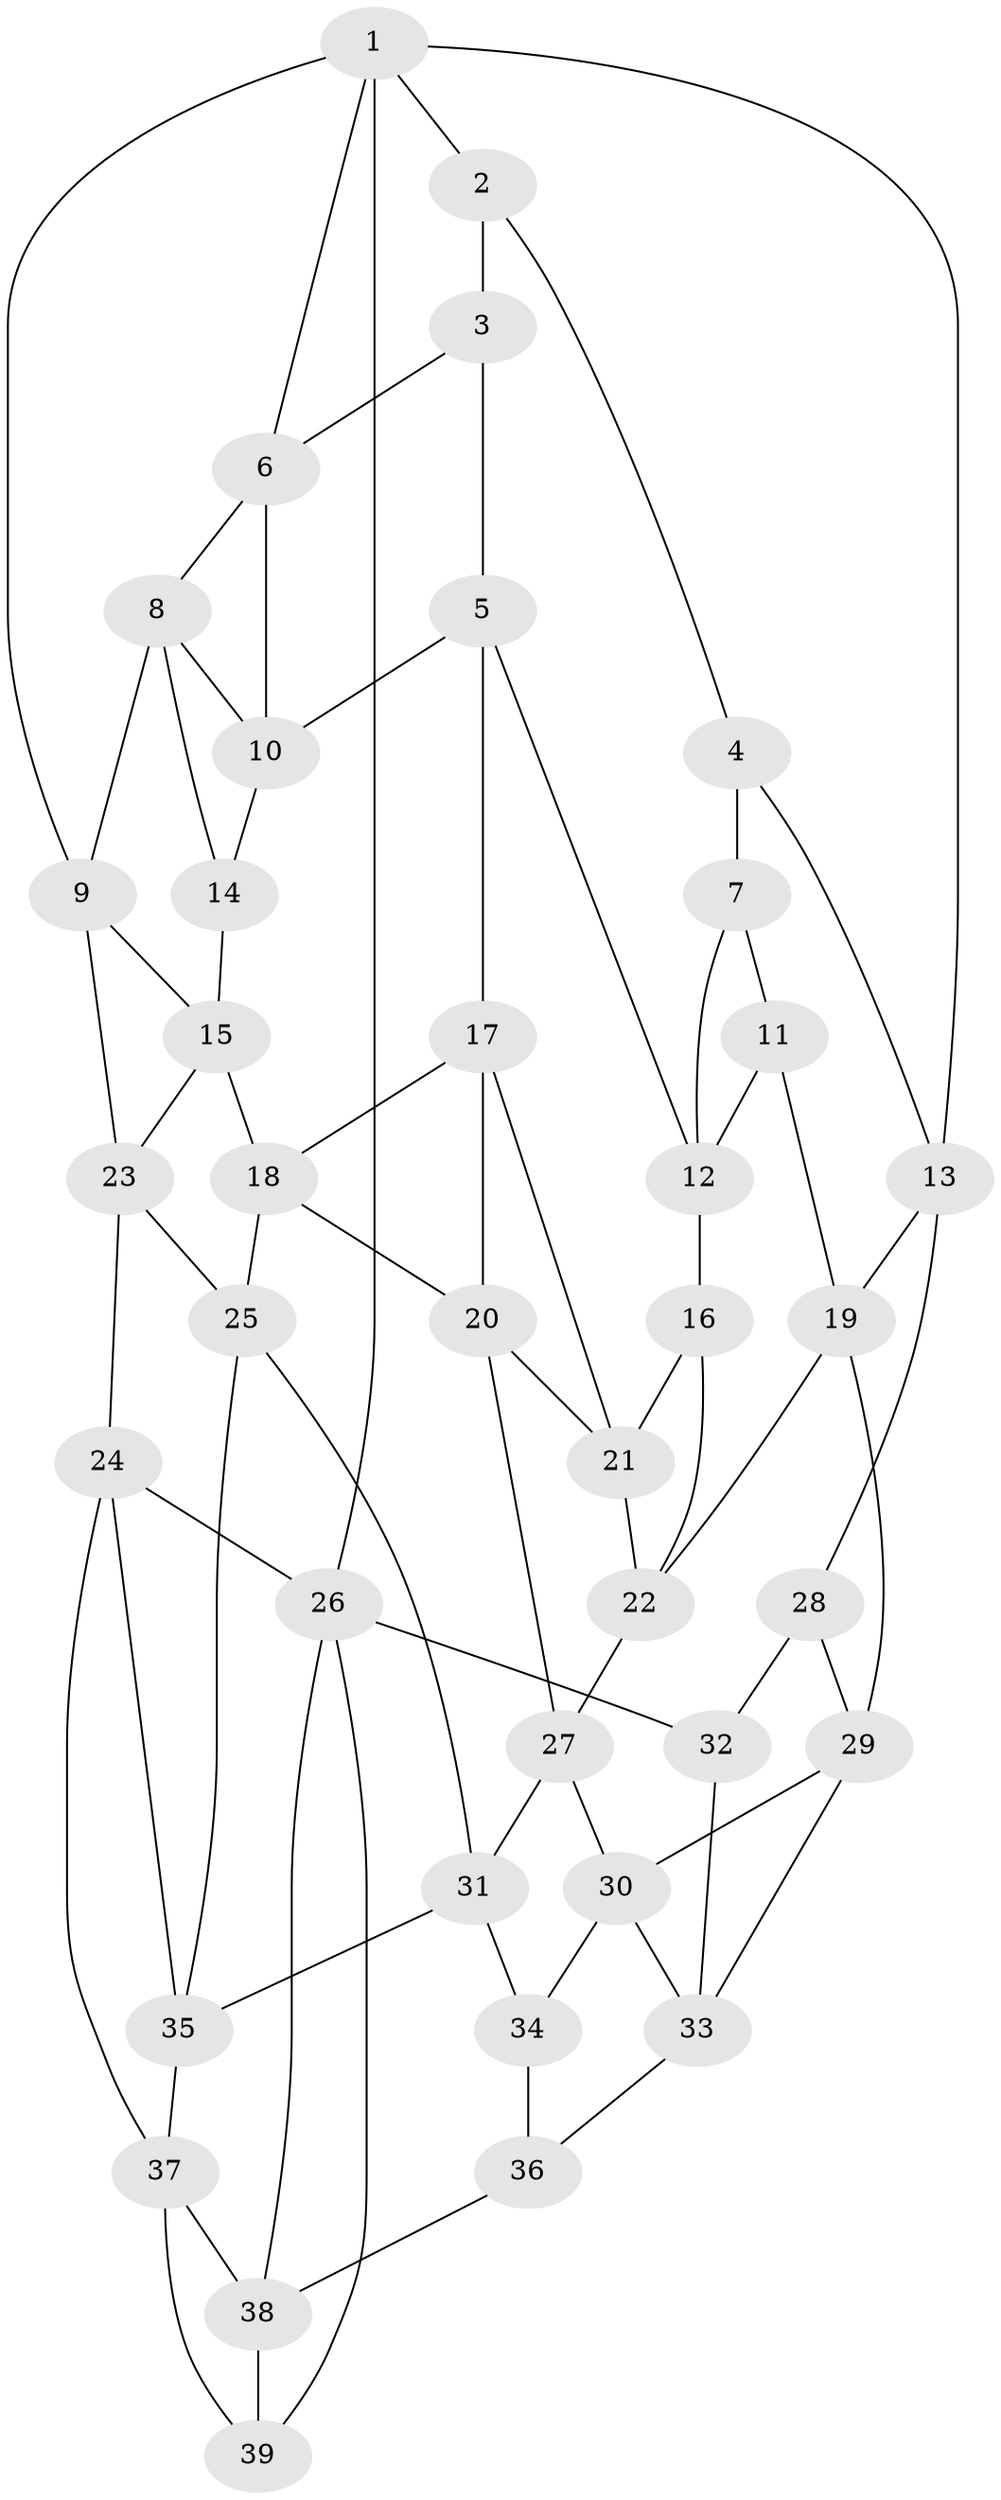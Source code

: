 // original degree distribution, {3: 0.02702702702702703, 5: 0.5405405405405406, 4: 0.22972972972972974, 6: 0.20270270270270271}
// Generated by graph-tools (version 1.1) at 2025/51/03/09/25 03:51:01]
// undirected, 39 vertices, 73 edges
graph export_dot {
graph [start="1"]
  node [color=gray90,style=filled];
  1;
  2;
  3;
  4;
  5;
  6;
  7;
  8;
  9;
  10;
  11;
  12;
  13;
  14;
  15;
  16;
  17;
  18;
  19;
  20;
  21;
  22;
  23;
  24;
  25;
  26;
  27;
  28;
  29;
  30;
  31;
  32;
  33;
  34;
  35;
  36;
  37;
  38;
  39;
  1 -- 2 [weight=1.0];
  1 -- 6 [weight=1.0];
  1 -- 9 [weight=1.0];
  1 -- 13 [weight=1.0];
  1 -- 26 [weight=2.0];
  2 -- 3 [weight=1.0];
  2 -- 4 [weight=1.0];
  3 -- 5 [weight=1.0];
  3 -- 6 [weight=1.0];
  4 -- 7 [weight=2.0];
  4 -- 13 [weight=1.0];
  5 -- 10 [weight=1.0];
  5 -- 12 [weight=1.0];
  5 -- 17 [weight=1.0];
  6 -- 8 [weight=1.0];
  6 -- 10 [weight=1.0];
  7 -- 11 [weight=1.0];
  7 -- 12 [weight=1.0];
  8 -- 9 [weight=1.0];
  8 -- 10 [weight=1.0];
  8 -- 14 [weight=1.0];
  9 -- 15 [weight=1.0];
  9 -- 23 [weight=1.0];
  10 -- 14 [weight=1.0];
  11 -- 12 [weight=1.0];
  11 -- 19 [weight=1.0];
  12 -- 16 [weight=1.0];
  13 -- 19 [weight=1.0];
  13 -- 28 [weight=1.0];
  14 -- 15 [weight=1.0];
  15 -- 18 [weight=1.0];
  15 -- 23 [weight=1.0];
  16 -- 21 [weight=1.0];
  16 -- 22 [weight=1.0];
  17 -- 18 [weight=1.0];
  17 -- 20 [weight=1.0];
  17 -- 21 [weight=1.0];
  18 -- 20 [weight=1.0];
  18 -- 25 [weight=1.0];
  19 -- 22 [weight=1.0];
  19 -- 29 [weight=1.0];
  20 -- 21 [weight=1.0];
  20 -- 27 [weight=1.0];
  21 -- 22 [weight=1.0];
  22 -- 27 [weight=1.0];
  23 -- 24 [weight=1.0];
  23 -- 25 [weight=1.0];
  24 -- 26 [weight=1.0];
  24 -- 35 [weight=1.0];
  24 -- 37 [weight=1.0];
  25 -- 31 [weight=1.0];
  25 -- 35 [weight=1.0];
  26 -- 32 [weight=1.0];
  26 -- 38 [weight=1.0];
  26 -- 39 [weight=1.0];
  27 -- 30 [weight=1.0];
  27 -- 31 [weight=1.0];
  28 -- 29 [weight=1.0];
  28 -- 32 [weight=2.0];
  29 -- 30 [weight=1.0];
  29 -- 33 [weight=1.0];
  30 -- 33 [weight=1.0];
  30 -- 34 [weight=1.0];
  31 -- 34 [weight=1.0];
  31 -- 35 [weight=1.0];
  32 -- 33 [weight=1.0];
  33 -- 36 [weight=1.0];
  34 -- 36 [weight=2.0];
  35 -- 37 [weight=1.0];
  36 -- 38 [weight=1.0];
  37 -- 38 [weight=1.0];
  37 -- 39 [weight=1.0];
  38 -- 39 [weight=1.0];
}
